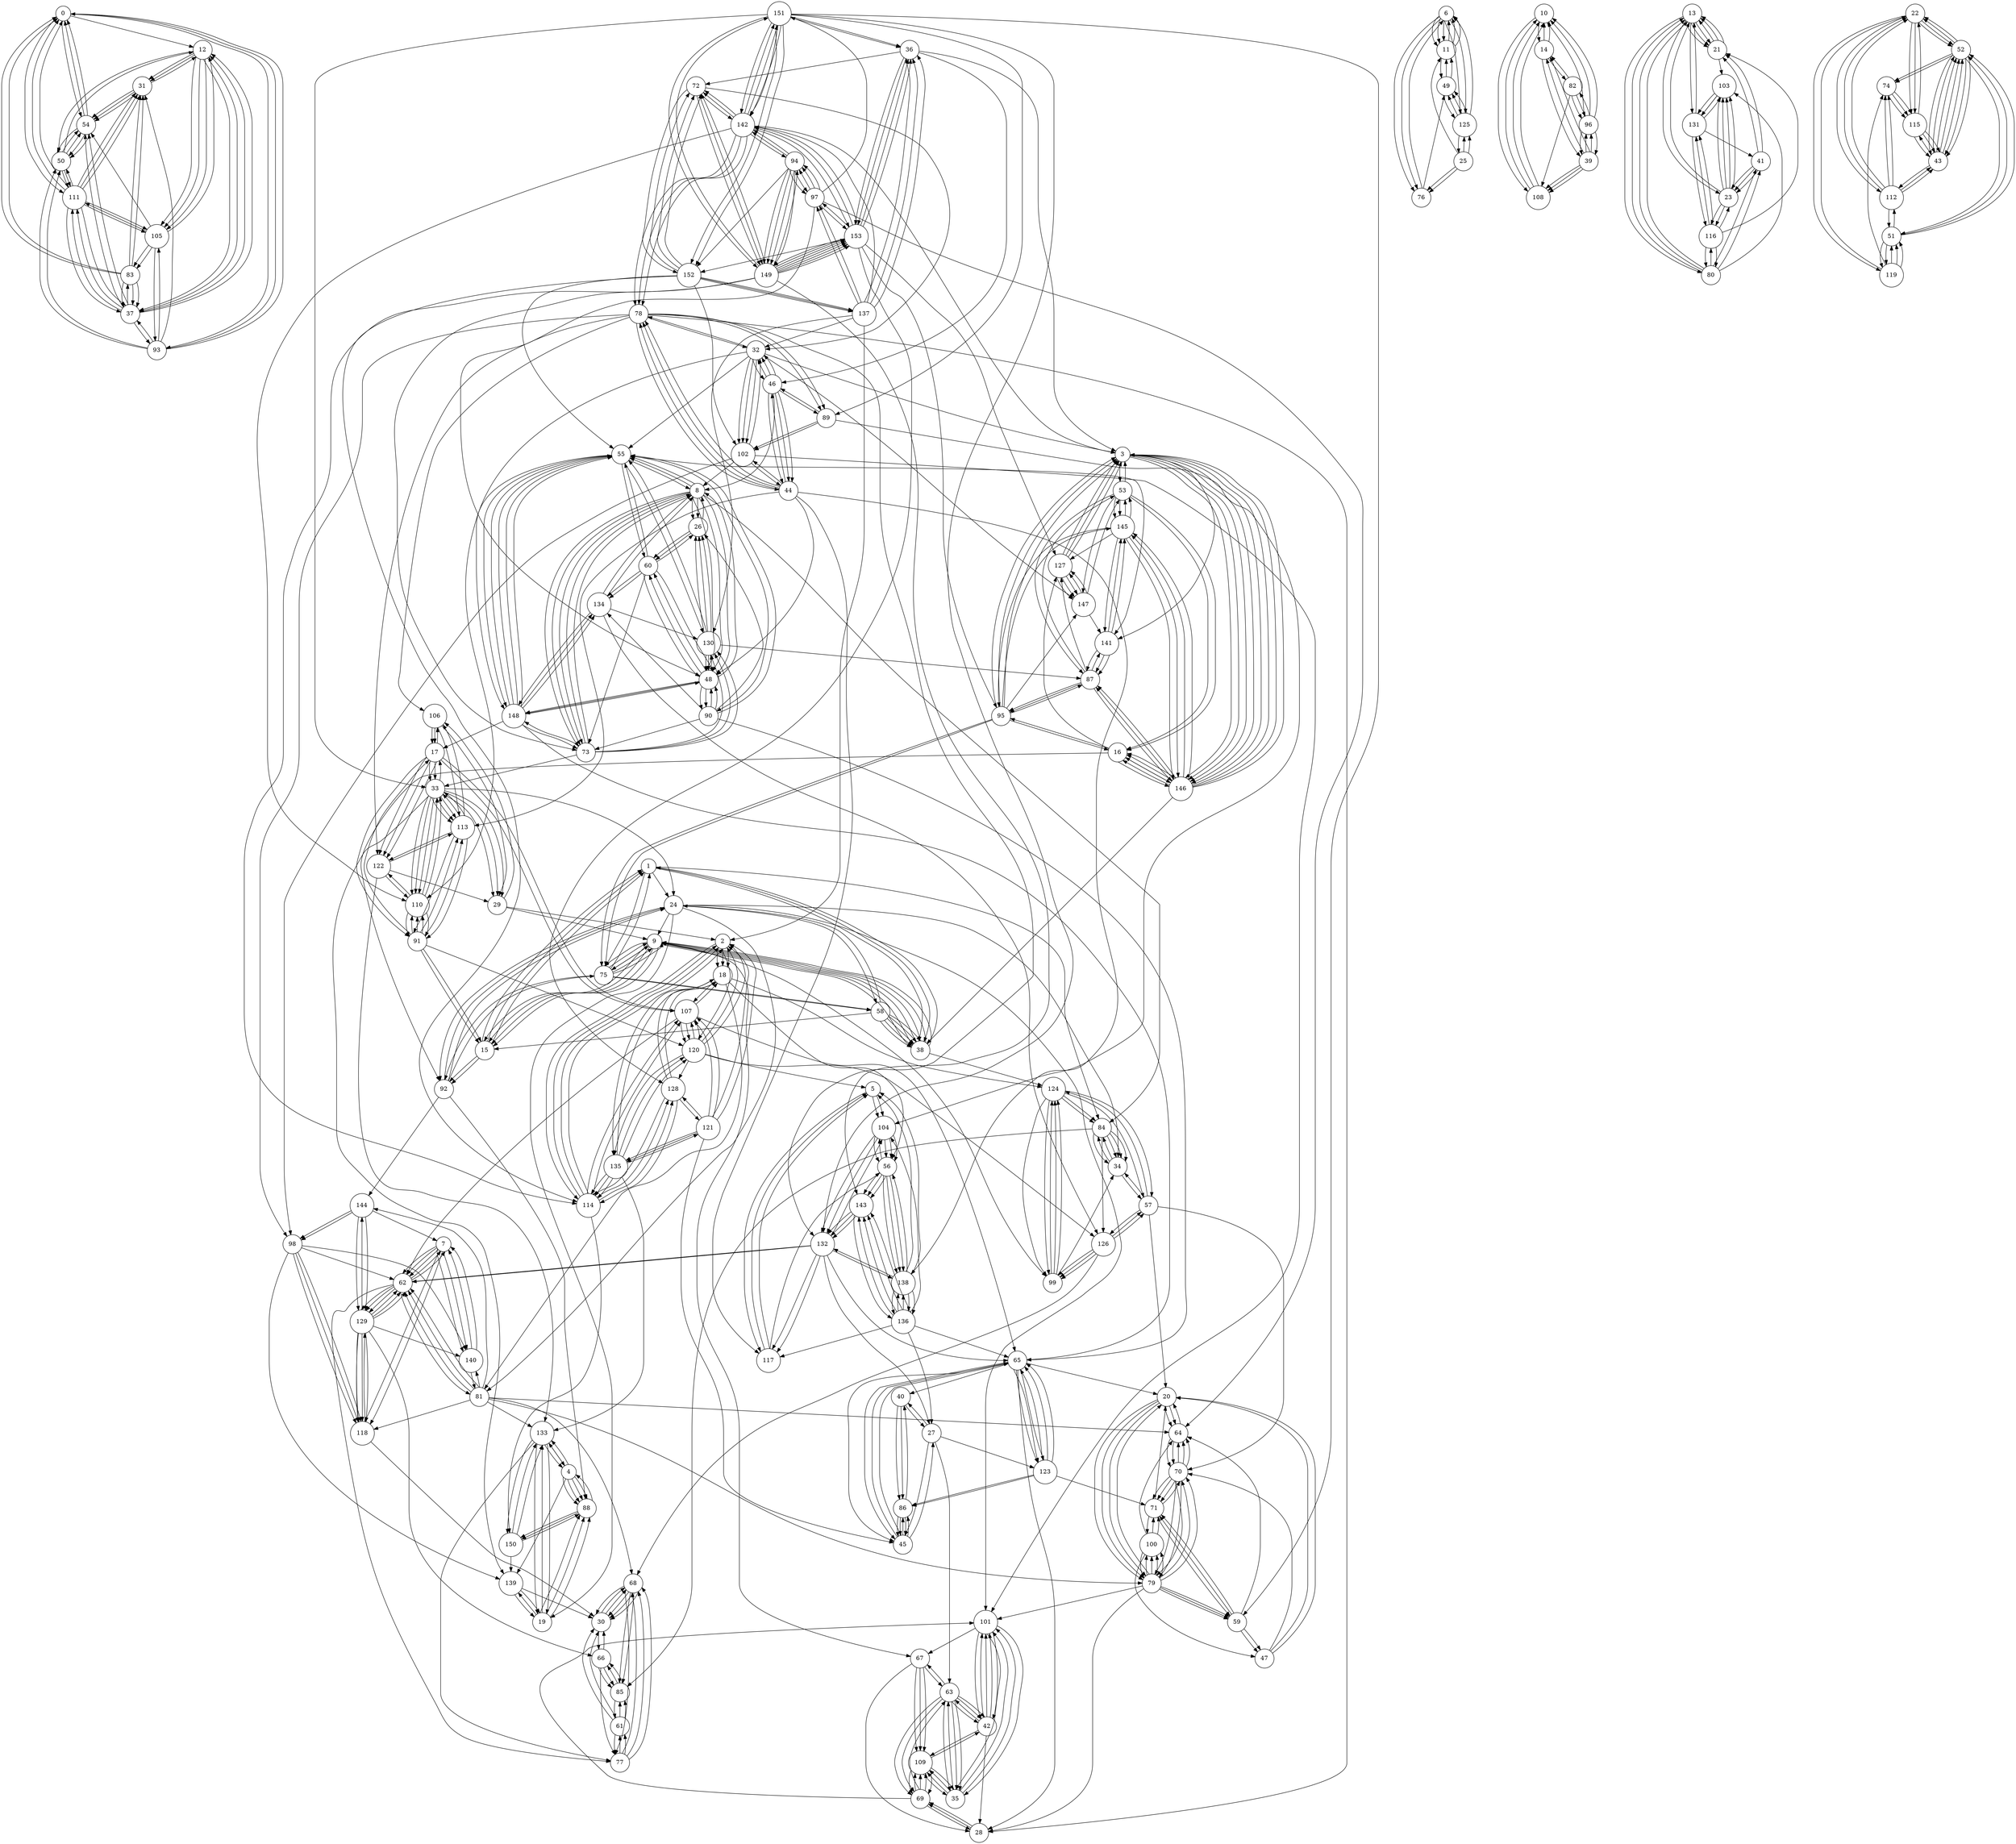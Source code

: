 digraph G {
node [shape = circle]
  0 -> 12
  0 -> 54
  0 -> 93
  0 -> 111
  1 -> 24
  1 -> 38
  1 -> 38
  1 -> 75
  1 -> 84
  2 -> 18
  2 -> 18
  2 -> 18
  2 -> 114
  2 -> 120
  3 -> 53
  3 -> 141
  3 -> 146
  3 -> 146
  3 -> 146
  3 -> 146
  4 -> 88
  4 -> 88
  4 -> 88
  4 -> 88
  4 -> 133
  4 -> 133
  4 -> 139
  5 -> 104
  5 -> 104
  5 -> 117
  6 -> 11
  6 -> 11
  6 -> 11
  6 -> 76
  6 -> 76
  6 -> 125
  6 -> 125
  7 -> 62
  7 -> 62
  7 -> 62
  7 -> 118
  7 -> 118
  7 -> 140
  7 -> 140
  8 -> 26
  8 -> 26
  8 -> 48
  8 -> 48
  8 -> 48
  8 -> 55
  8 -> 55
  8 -> 73
  8 -> 73
  8 -> 73
  8 -> 84
  9 -> 15
  9 -> 15
  9 -> 15
  9 -> 15
  9 -> 38
  9 -> 38
  9 -> 67
  9 -> 75
  9 -> 75
  9 -> 99
  10 -> 14
  10 -> 108
  11 -> 6
  11 -> 6
  11 -> 6
  11 -> 49
  12 -> 31
  12 -> 31
  12 -> 37
  12 -> 37
  12 -> 50
  12 -> 105
  12 -> 105
  12 -> 105
  13 -> 21
  13 -> 21
  13 -> 21
  13 -> 23
  13 -> 80
  13 -> 131
  14 -> 10
  14 -> 10
  14 -> 39
  14 -> 82
  15 -> 1
  15 -> 1
  15 -> 1
  15 -> 92
  15 -> 92
  16 -> 92
  16 -> 95
  16 -> 127
  16 -> 146
  16 -> 146
  17 -> 33
  17 -> 33
  17 -> 91
  17 -> 106
  17 -> 107
  17 -> 107
  17 -> 122
  17 -> 122
  17 -> 122
  18 -> 56
  18 -> 81
  18 -> 107
  18 -> 124
  18 -> 135
  19 -> 88
  19 -> 88
  19 -> 88
  19 -> 133
  19 -> 139
  20 -> 64
  20 -> 64
  20 -> 79
  20 -> 79
  20 -> 79
  21 -> 13
  21 -> 13
  21 -> 13
  21 -> 103
  22 -> 52
  22 -> 52
  22 -> 112
  22 -> 115
  22 -> 115
  22 -> 119
  23 -> 13
  23 -> 103
  23 -> 103
  23 -> 103
  23 -> 103
  23 -> 116
  23 -> 116
  24 -> 9
  24 -> 19
  24 -> 34
  24 -> 58
  24 -> 81
  24 -> 92
  24 -> 101
  25 -> 11
  25 -> 76
  25 -> 76
  25 -> 125
  25 -> 125
  26 -> 8
  26 -> 60
  26 -> 60
  27 -> 40
  27 -> 45
  27 -> 63
  27 -> 123
  28 -> 69
  28 -> 69
  29 -> 2
  29 -> 9
  29 -> 106
  30 -> 66
  30 -> 68
  30 -> 68
  31 -> 12
  31 -> 54
  31 -> 54
  31 -> 54
  32 -> 3
  32 -> 46
  32 -> 55
  32 -> 78
  32 -> 102
  32 -> 102
  32 -> 102
  32 -> 110
  32 -> 147
  33 -> 17
  33 -> 24
  33 -> 29
  33 -> 29
  33 -> 29
  33 -> 110
  33 -> 110
  33 -> 110
  33 -> 113
  33 -> 113
  33 -> 113
  33 -> 139
  34 -> 57
  34 -> 84
  34 -> 84
  35 -> 63
  35 -> 101
  35 -> 101
  35 -> 109
  35 -> 109
  36 -> 3
  36 -> 46
  36 -> 72
  36 -> 153
  36 -> 153
  37 -> 12
  37 -> 12
  37 -> 54
  37 -> 54
  37 -> 83
  37 -> 93
  37 -> 111
  37 -> 111
  38 -> 1
  38 -> 9
  38 -> 9
  38 -> 9
  38 -> 9
  38 -> 124
  39 -> 14
  39 -> 14
  39 -> 96
  39 -> 96
  39 -> 108
  39 -> 108
  39 -> 108
  40 -> 27
  40 -> 86
  40 -> 86
  41 -> 21
  41 -> 21
  41 -> 23
  41 -> 23
  41 -> 23
  42 -> 28
  42 -> 63
  42 -> 101
  42 -> 101
  42 -> 101
  42 -> 109
  43 -> 52
  43 -> 52
  43 -> 52
  43 -> 52
  43 -> 112
  43 -> 115
  44 -> 46
  44 -> 48
  44 -> 78
  44 -> 78
  44 -> 78
  44 -> 102
  44 -> 113
  44 -> 117
  44 -> 138
  45 -> 27
  45 -> 65
  45 -> 65
  45 -> 86
  45 -> 86
  46 -> 8
  46 -> 32
  46 -> 32
  46 -> 32
  46 -> 44
  46 -> 44
  46 -> 44
  46 -> 89
  47 -> 20
  47 -> 20
  47 -> 70
  48 -> 8
  48 -> 60
  48 -> 60
  48 -> 90
  48 -> 90
  48 -> 130
  48 -> 148
  48 -> 148
  49 -> 11
  49 -> 11
  49 -> 125
  50 -> 12
  50 -> 54
  50 -> 54
  50 -> 111
  50 -> 111
  51 -> 52
  51 -> 52
  51 -> 112
  51 -> 119
  51 -> 119
  52 -> 22
  52 -> 22
  52 -> 43
  52 -> 43
  52 -> 43
  52 -> 51
  52 -> 74
  52 -> 74
  53 -> 3
  53 -> 16
  53 -> 16
  53 -> 87
  53 -> 145
  53 -> 145
  53 -> 147
  54 -> 0
  54 -> 0
  54 -> 50
  54 -> 50
  54 -> 50
  55 -> 8
  55 -> 60
  55 -> 90
  55 -> 130
  55 -> 141
  55 -> 148
  55 -> 148
  56 -> 104
  56 -> 138
  56 -> 138
  56 -> 138
  56 -> 143
  56 -> 143
  56 -> 143
  57 -> 20
  57 -> 34
  57 -> 70
  57 -> 124
  57 -> 126
  58 -> 15
  58 -> 24
  58 -> 38
  58 -> 38
  58 -> 38
  58 -> 38
  58 -> 38
  59 -> 47
  59 -> 47
  59 -> 64
  59 -> 71
  59 -> 71
  60 -> 26
  60 -> 48
  60 -> 48
  60 -> 55
  60 -> 73
  60 -> 134
  60 -> 134
  61 -> 30
  61 -> 30
  61 -> 77
  61 -> 85
  61 -> 85
  62 -> 7
  62 -> 7
  62 -> 77
  62 -> 81
  62 -> 129
  62 -> 129
  62 -> 129
  63 -> 35
  63 -> 35
  63 -> 35
  63 -> 42
  63 -> 42
  63 -> 42
  63 -> 67
  63 -> 69
  63 -> 69
  64 -> 20
  64 -> 70
  64 -> 70
  65 -> 20
  65 -> 28
  65 -> 40
  65 -> 45
  65 -> 45
  65 -> 123
  65 -> 123
  65 -> 123
  66 -> 30
  66 -> 77
  66 -> 85
  66 -> 85
  67 -> 28
  67 -> 63
  67 -> 109
  67 -> 109
  67 -> 109
  68 -> 30
  68 -> 30
  68 -> 30
  68 -> 30
  68 -> 77
  68 -> 85
  68 -> 85
  69 -> 28
  69 -> 63
  69 -> 101
  69 -> 109
  69 -> 109
  69 -> 109
  70 -> 64
  70 -> 64
  70 -> 64
  70 -> 71
  70 -> 71
  70 -> 71
  70 -> 79
  70 -> 79
  70 -> 79
  71 -> 20
  71 -> 59
  71 -> 70
  71 -> 100
  72 -> 32
  72 -> 142
  72 -> 149
  72 -> 149
  72 -> 152
  73 -> 8
  73 -> 8
  73 -> 33
  73 -> 130
  73 -> 130
  73 -> 130
  73 -> 148
  74 -> 115
  74 -> 115
  74 -> 115
  75 -> 1
  75 -> 9
  75 -> 9
  75 -> 9
  75 -> 9
  75 -> 58
  75 -> 58
  75 -> 92
  76 -> 6
  76 -> 49
  77 -> 61
  77 -> 61
  77 -> 68
  77 -> 68
  77 -> 68
  78 -> 28
  78 -> 32
  78 -> 44
  78 -> 89
  78 -> 89
  78 -> 98
  78 -> 106
  78 -> 122
  78 -> 132
  79 -> 20
  79 -> 28
  79 -> 59
  79 -> 59
  79 -> 59
  79 -> 70
  79 -> 70
  79 -> 100
  79 -> 100
  79 -> 100
  79 -> 100
  79 -> 101
  80 -> 13
  80 -> 13
  80 -> 13
  80 -> 41
  80 -> 41
  80 -> 103
  80 -> 116
  81 -> 62
  81 -> 62
  81 -> 62
  81 -> 64
  81 -> 68
  81 -> 79
  81 -> 118
  81 -> 133
  81 -> 140
  81 -> 144
  82 -> 14
  82 -> 96
  82 -> 96
  82 -> 108
  83 -> 0
  83 -> 0
  83 -> 31
  83 -> 31
  83 -> 37
  83 -> 37
  83 -> 37
  84 -> 34
  84 -> 34
  84 -> 34
  84 -> 34
  84 -> 85
  84 -> 126
  85 -> 61
  85 -> 66
  85 -> 66
  86 -> 40
  86 -> 45
  86 -> 45
  86 -> 45
  87 -> 53
  87 -> 95
  87 -> 95
  87 -> 127
  87 -> 141
  87 -> 146
  88 -> 4
  88 -> 150
  88 -> 150
  89 -> 46
  89 -> 102
  89 -> 102
  89 -> 104
  90 -> 26
  90 -> 48
  90 -> 48
  90 -> 55
  90 -> 65
  90 -> 73
  90 -> 134
  91 -> 15
  91 -> 15
  91 -> 17
  91 -> 110
  91 -> 110
  91 -> 110
  91 -> 113
  91 -> 113
  91 -> 120
  92 -> 24
  92 -> 24
  92 -> 75
  92 -> 88
  92 -> 144
  93 -> 0
  93 -> 0
  93 -> 31
  93 -> 37
  93 -> 50
  93 -> 50
  93 -> 105
  94 -> 97
  94 -> 97
  94 -> 142
  94 -> 142
  94 -> 149
  94 -> 149
  94 -> 149
  94 -> 149
  94 -> 152
  95 -> 3
  95 -> 3
  95 -> 3
  95 -> 16
  95 -> 75
  95 -> 75
  95 -> 87
  95 -> 145
  95 -> 147
  96 -> 10
  96 -> 10
  96 -> 10
  96 -> 39
  96 -> 39
  96 -> 82
  97 -> 48
  97 -> 64
  97 -> 94
  97 -> 94
  97 -> 94
  97 -> 151
  97 -> 153
  98 -> 62
  98 -> 118
  98 -> 118
  98 -> 118
  98 -> 139
  98 -> 140
  99 -> 34
  99 -> 124
  99 -> 124
  99 -> 124
  100 -> 47
  100 -> 64
  100 -> 71
  100 -> 71
  100 -> 79
  101 -> 35
  101 -> 35
  101 -> 42
  101 -> 42
  101 -> 67
  102 -> 8
  102 -> 32
  102 -> 44
  102 -> 98
  102 -> 101
  103 -> 131
  103 -> 131
  103 -> 131
  104 -> 56
  104 -> 56
  104 -> 56
  104 -> 56
  104 -> 132
  104 -> 132
  105 -> 12
  105 -> 54
  105 -> 83
  105 -> 83
  105 -> 93
  105 -> 111
  106 -> 17
  106 -> 17
  106 -> 29
  106 -> 113
  107 -> 18
  107 -> 62
  107 -> 65
  107 -> 120
  107 -> 120
  108 -> 10
  108 -> 10
  108 -> 10
  109 -> 35
  109 -> 35
  109 -> 42
  109 -> 69
  109 -> 69
  110 -> 33
  110 -> 33
  110 -> 91
  110 -> 91
  110 -> 122
  111 -> 0
  111 -> 0
  111 -> 31
  111 -> 31
  111 -> 31
  111 -> 37
  111 -> 37
  111 -> 50
  111 -> 105
  111 -> 105
  112 -> 22
  112 -> 22
  112 -> 43
  112 -> 43
  112 -> 51
  112 -> 74
  112 -> 74
  113 -> 33
  113 -> 33
  113 -> 91
  113 -> 91
  113 -> 106
  113 -> 122
  114 -> 2
  114 -> 2
  114 -> 2
  114 -> 107
  114 -> 107
  114 -> 128
  114 -> 128
  114 -> 150
  115 -> 22
  115 -> 43
  115 -> 43
  115 -> 43
  116 -> 21
  116 -> 23
  116 -> 80
  116 -> 80
  116 -> 131
  116 -> 131
  117 -> 5
  117 -> 5
  117 -> 56
  118 -> 30
  118 -> 129
  119 -> 22
  119 -> 51
  119 -> 51
  119 -> 51
  119 -> 74
  120 -> 2
  120 -> 2
  120 -> 5
  120 -> 107
  120 -> 107
  120 -> 126
  120 -> 128
  120 -> 135
  121 -> 2
  121 -> 2
  121 -> 45
  121 -> 107
  121 -> 107
  121 -> 128
  121 -> 135
  121 -> 135
  122 -> 29
  122 -> 110
  122 -> 113
  122 -> 133
  123 -> 65
  123 -> 65
  123 -> 65
  123 -> 71
  123 -> 86
  123 -> 86
  124 -> 57
  124 -> 57
  124 -> 84
  124 -> 84
  124 -> 99
  124 -> 99
  125 -> 6
  125 -> 25
  125 -> 49
  125 -> 49
  125 -> 49
  126 -> 57
  126 -> 57
  126 -> 68
  126 -> 99
  126 -> 99
  126 -> 99
  127 -> 3
  127 -> 3
  127 -> 3
  127 -> 147
  127 -> 147
  127 -> 147
  128 -> 18
  128 -> 18
  128 -> 114
  128 -> 114
  128 -> 121
  129 -> 62
  129 -> 62
  129 -> 62
  129 -> 66
  129 -> 118
  129 -> 118
  129 -> 118
  129 -> 118
  129 -> 140
  129 -> 144
  130 -> 26
  130 -> 26
  130 -> 26
  130 -> 48
  130 -> 48
  130 -> 55
  130 -> 87
  131 -> 13
  131 -> 41
  131 -> 103
  131 -> 116
  132 -> 27
  132 -> 62
  132 -> 62
  132 -> 65
  132 -> 104
  132 -> 117
  132 -> 117
  132 -> 138
  133 -> 4
  133 -> 4
  133 -> 19
  133 -> 19
  133 -> 77
  133 -> 150
  134 -> 8
  134 -> 8
  134 -> 126
  134 -> 130
  134 -> 148
  135 -> 18
  135 -> 114
  135 -> 114
  135 -> 114
  135 -> 120
  135 -> 120
  135 -> 121
  135 -> 133
  136 -> 27
  136 -> 65
  136 -> 104
  136 -> 117
  136 -> 138
  136 -> 138
  136 -> 143
  136 -> 143
  136 -> 143
  136 -> 143
  137 -> 2
  137 -> 32
  137 -> 36
  137 -> 36
  137 -> 36
  137 -> 97
  137 -> 97
  137 -> 130
  137 -> 142
  138 -> 5
  138 -> 5
  138 -> 56
  138 -> 132
  138 -> 136
  138 -> 136
  138 -> 136
  139 -> 19
  139 -> 19
  139 -> 30
  140 -> 7
  140 -> 7
  140 -> 81
  141 -> 87
  141 -> 87
  141 -> 87
  141 -> 145
  141 -> 145
  142 -> 3
  142 -> 72
  142 -> 72
  142 -> 78
  142 -> 78
  142 -> 78
  142 -> 94
  142 -> 110
  142 -> 151
  142 -> 151
  142 -> 153
  143 -> 132
  143 -> 132
  143 -> 132
  143 -> 136
  144 -> 7
  144 -> 98
  144 -> 98
  144 -> 129
  144 -> 129
  145 -> 53
  145 -> 53
  145 -> 95
  145 -> 127
  145 -> 141
  145 -> 146
  145 -> 146
  146 -> 3
  146 -> 3
  146 -> 3
  146 -> 3
  146 -> 16
  146 -> 16
  146 -> 16
  146 -> 16
  146 -> 38
  146 -> 87
  146 -> 87
  146 -> 145
  146 -> 145
  147 -> 53
  147 -> 127
  147 -> 127
  147 -> 141
  148 -> 17
  148 -> 48
  148 -> 55
  148 -> 55
  148 -> 55
  148 -> 55
  148 -> 65
  148 -> 73
  148 -> 134
  148 -> 134
  149 -> 72
  149 -> 73
  149 -> 94
  149 -> 114
  149 -> 143
  149 -> 151
  149 -> 153
  149 -> 153
  149 -> 153
  149 -> 153
  149 -> 153
  149 -> 153
  150 -> 88
  150 -> 133
  150 -> 133
  150 -> 139
  151 -> 33
  151 -> 36
  151 -> 36
  151 -> 59
  151 -> 89
  151 -> 132
  151 -> 142
  151 -> 142
  151 -> 142
  151 -> 149
  151 -> 152
  151 -> 152
  152 -> 55
  152 -> 72
  152 -> 72
  152 -> 72
  152 -> 102
  152 -> 114
  152 -> 137
  152 -> 137
  152 -> 137
  153 -> 36
  153 -> 36
  153 -> 95
  153 -> 97
  153 -> 127
  153 -> 128
  153 -> 142
  153 -> 142
  153 -> 149
  153 -> 152
}